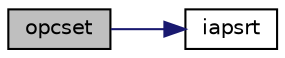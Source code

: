 digraph "opcset"
{
  edge [fontname="Helvetica",fontsize="10",labelfontname="Helvetica",labelfontsize="10"];
  node [fontname="Helvetica",fontsize="10",shape=record];
  rankdir="LR";
  Node1 [label="opcset",height=0.2,width=0.4,color="black", fillcolor="grey75", style="filled", fontcolor="black"];
  Node1 -> Node2 [color="midnightblue",fontsize="10",style="solid",fontname="Helvetica"];
  Node2 [label="iapsrt",height=0.2,width=0.4,color="black", fillcolor="white", style="filled",URL="$iapsrt_8f.html#a7797bfee93ce649499e8a0c08dcafe4a"];
}
